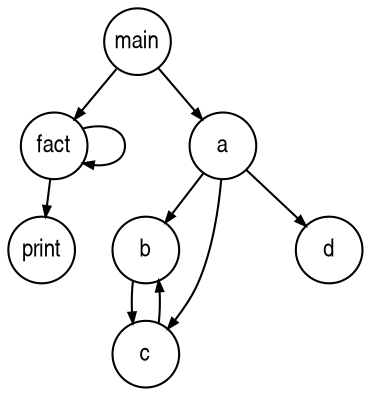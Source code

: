 digraph G{
  ranksep=.25;
  edge [arrowsize=.5]
  node [shape=circle, fontname="ArialNarrow",
        fontsize=12, fixedsize=true, height=.45];
    main -> fact;
  main -> a;
  fact -> print;
  fact -> fact;
  a -> b;
  a -> c;
  a -> d;
  b -> c;
  c -> b;
}

